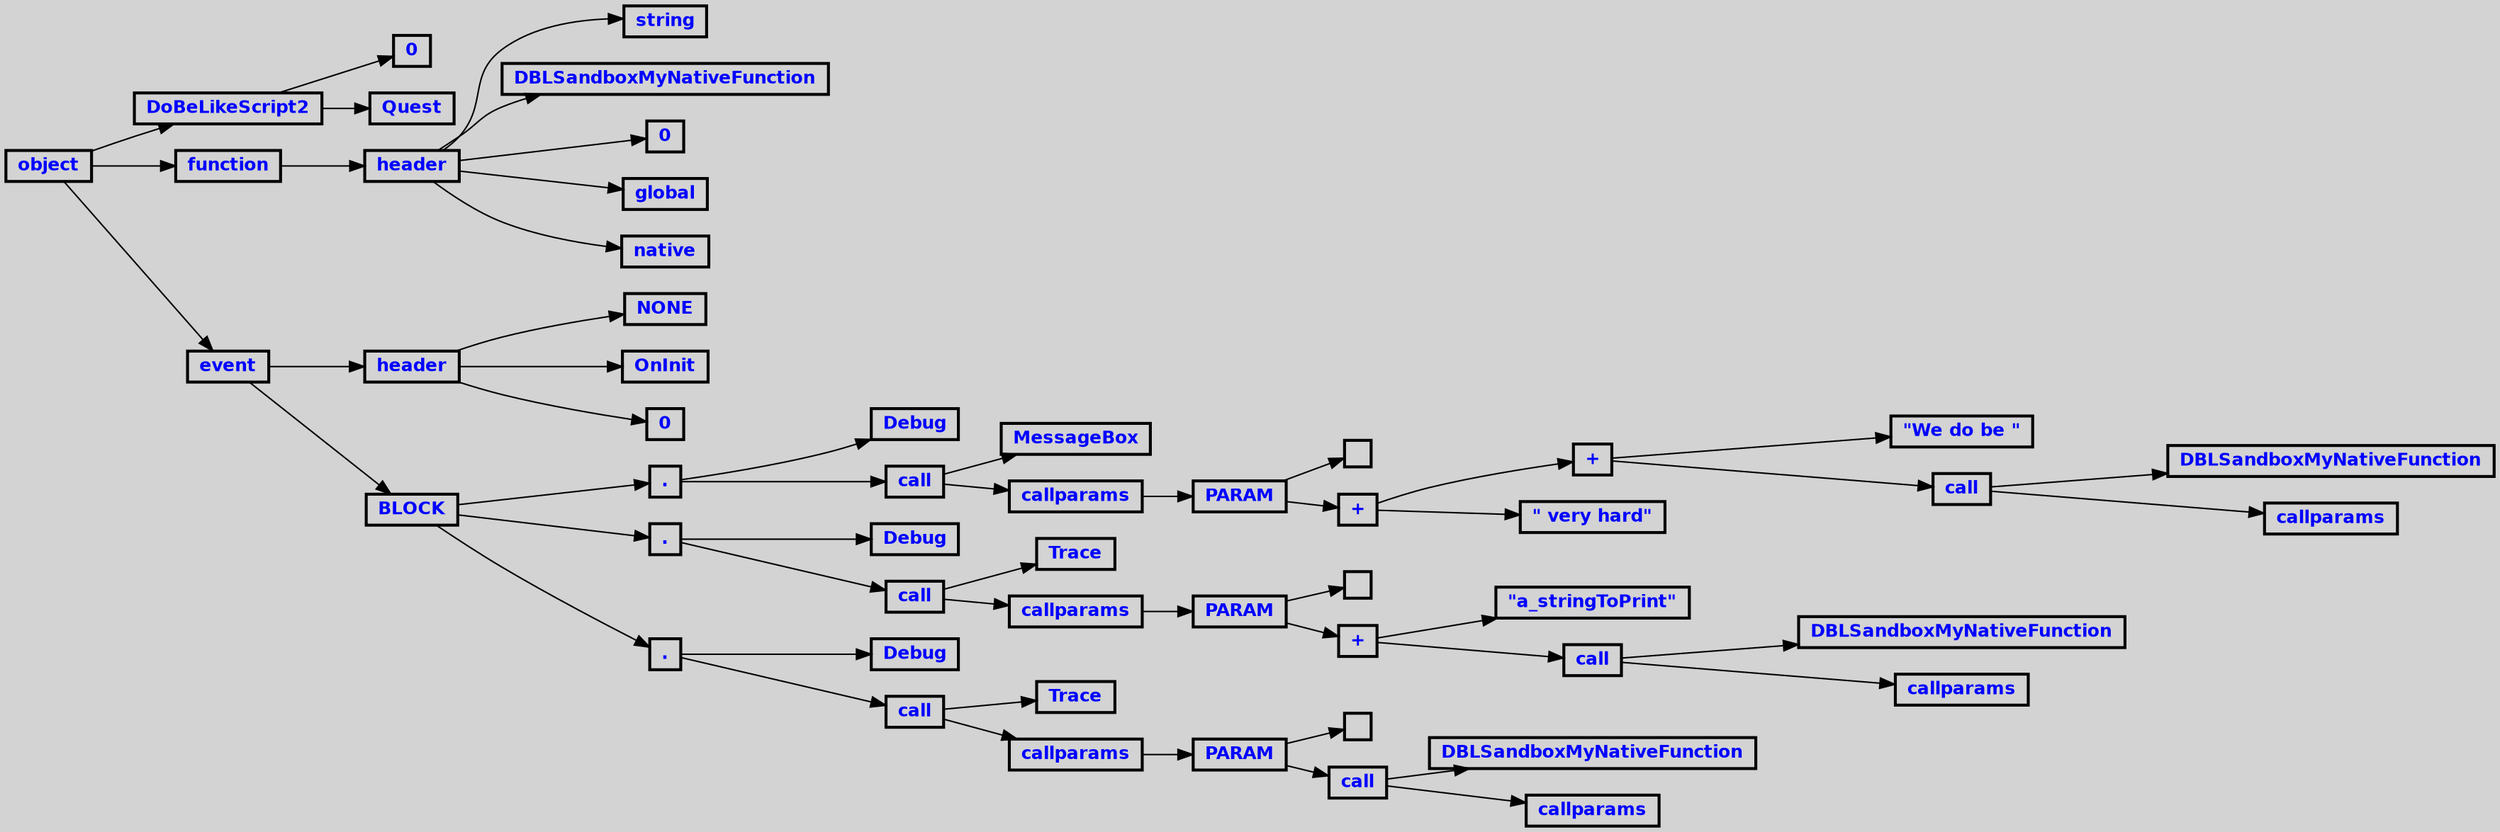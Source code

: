 digraph {
 ordering=out;
 ranksep=.4
 rankdir=LR
 bgcolor="lightgrey";
 node [shape=box, fixedsize=false, fontsize=12, fontname="Helvetica-bold", fontcolor="blue"
       width=.25, height=.25, color="black", style="bold"]
 n0 [label="object"];
 n1 [label="DoBeLikeScript2"];
 n1 [label="DoBeLikeScript2"];
 n2 [label="0"];
 n3 [label="Quest"];
 n4 [label="function"];
 n4 [label="function"];
 n5 [label="header"];
 n5 [label="header"];
 n6 [label="string"];
 n7 [label="DBLSandboxMyNativeFunction"];
 n8 [label="0"];
 n9 [label="global"];
 n10 [label="native"];
 n11 [label="event"];
 n11 [label="event"];
 n12 [label="header"];
 n12 [label="header"];
 n13 [label="NONE"];
 n14 [label="OnInit"];
 n15 [label="0"];
 n16 [label="BLOCK"];
 n16 [label="BLOCK"];
 n17 [label="."];
 n17 [label="."];
 n18 [label="Debug"];
 n19 [label="call"];
 n19 [label="call"];
 n20 [label="MessageBox"];
 n21 [label="callparams"];
 n21 [label="callparams"];
 n22 [label="PARAM"];
 n22 [label="PARAM"];
 n23 [label=""];
 n24 [label="+"];
 n24 [label="+"];
 n25 [label="+"];
 n25 [label="+"];
 n26 [label="\"We do be \""];
 n27 [label="call"];
 n27 [label="call"];
 n28 [label="DBLSandboxMyNativeFunction"];
 n29 [label="callparams"];
 n30 [label="\" very hard\""];
 n31 [label="."];
 n31 [label="."];
 n32 [label="Debug"];
 n33 [label="call"];
 n33 [label="call"];
 n34 [label="Trace"];
 n35 [label="callparams"];
 n35 [label="callparams"];
 n36 [label="PARAM"];
 n36 [label="PARAM"];
 n37 [label=""];
 n38 [label="+"];
 n38 [label="+"];
 n39 [label="\"a_stringToPrint\""];
 n40 [label="call"];
 n40 [label="call"];
 n41 [label="DBLSandboxMyNativeFunction"];
 n42 [label="callparams"];
 n43 [label="."];
 n43 [label="."];
 n44 [label="Debug"];
 n45 [label="call"];
 n45 [label="call"];
 n46 [label="Trace"];
 n47 [label="callparams"];
 n47 [label="callparams"];
 n48 [label="PARAM"];
 n48 [label="PARAM"];
 n49 [label=""];
 n50 [label="call"];
 n50 [label="call"];
 n51 [label="DBLSandboxMyNativeFunction"];
 n52 [label="callparams"];

 n0 -> n1 // "object" -> "DoBeLikeScript2"
 n1 -> n2 // "DoBeLikeScript2" -> "0"
 n1 -> n3 // "DoBeLikeScript2" -> "Quest"
 n0 -> n4 // "object" -> "function"
 n4 -> n5 // "function" -> "header"
 n5 -> n6 // "header" -> "string"
 n5 -> n7 // "header" -> "DBLSandboxMyNativeFunction"
 n5 -> n8 // "header" -> "0"
 n5 -> n9 // "header" -> "global"
 n5 -> n10 // "header" -> "native"
 n0 -> n11 // "object" -> "event"
 n11 -> n12 // "event" -> "header"
 n12 -> n13 // "header" -> "NONE"
 n12 -> n14 // "header" -> "OnInit"
 n12 -> n15 // "header" -> "0"
 n11 -> n16 // "event" -> "BLOCK"
 n16 -> n17 // "BLOCK" -> "."
 n17 -> n18 // "." -> "Debug"
 n17 -> n19 // "." -> "call"
 n19 -> n20 // "call" -> "MessageBox"
 n19 -> n21 // "call" -> "callparams"
 n21 -> n22 // "callparams" -> "PARAM"
 n22 -> n23 // "PARAM" -> ""
 n22 -> n24 // "PARAM" -> "+"
 n24 -> n25 // "+" -> "+"
 n25 -> n26 // "+" -> ""We do be ""
 n25 -> n27 // "+" -> "call"
 n27 -> n28 // "call" -> "DBLSandboxMyNativeFunction"
 n27 -> n29 // "call" -> "callparams"
 n24 -> n30 // "+" -> "" very hard""
 n16 -> n31 // "BLOCK" -> "."
 n31 -> n32 // "." -> "Debug"
 n31 -> n33 // "." -> "call"
 n33 -> n34 // "call" -> "Trace"
 n33 -> n35 // "call" -> "callparams"
 n35 -> n36 // "callparams" -> "PARAM"
 n36 -> n37 // "PARAM" -> ""
 n36 -> n38 // "PARAM" -> "+"
 n38 -> n39 // "+" -> ""a_stringToPrint""
 n38 -> n40 // "+" -> "call"
 n40 -> n41 // "call" -> "DBLSandboxMyNativeFunction"
 n40 -> n42 // "call" -> "callparams"
 n16 -> n43 // "BLOCK" -> "."
 n43 -> n44 // "." -> "Debug"
 n43 -> n45 // "." -> "call"
 n45 -> n46 // "call" -> "Trace"
 n45 -> n47 // "call" -> "callparams"
 n47 -> n48 // "callparams" -> "PARAM"
 n48 -> n49 // "PARAM" -> ""
 n48 -> n50 // "PARAM" -> "call"
 n50 -> n51 // "call" -> "DBLSandboxMyNativeFunction"
 n50 -> n52 // "call" -> "callparams"

}
